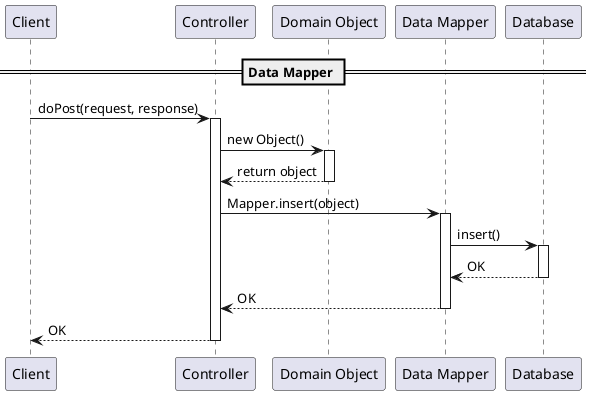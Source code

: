 @startuml

skinparam linetype polyline

participant "Client" as Client
participant "Controller" as C
participant “Domain Object" as O
participant "Data Mapper" as M
participant "Database" as DB
== Data Mapper ==
Client -> C: doPost(request, response)
activate C
C -> O: new Object()
activate O
O --> C: return object
deactivate O
C -> M: Mapper.insert(object)

activate M
M -> DB: insert()
activate DB
DB --> M: OK
deactivate DB
M --> C: OK
deactivate M

C --> Client: OK
deactivate C


@enduml
